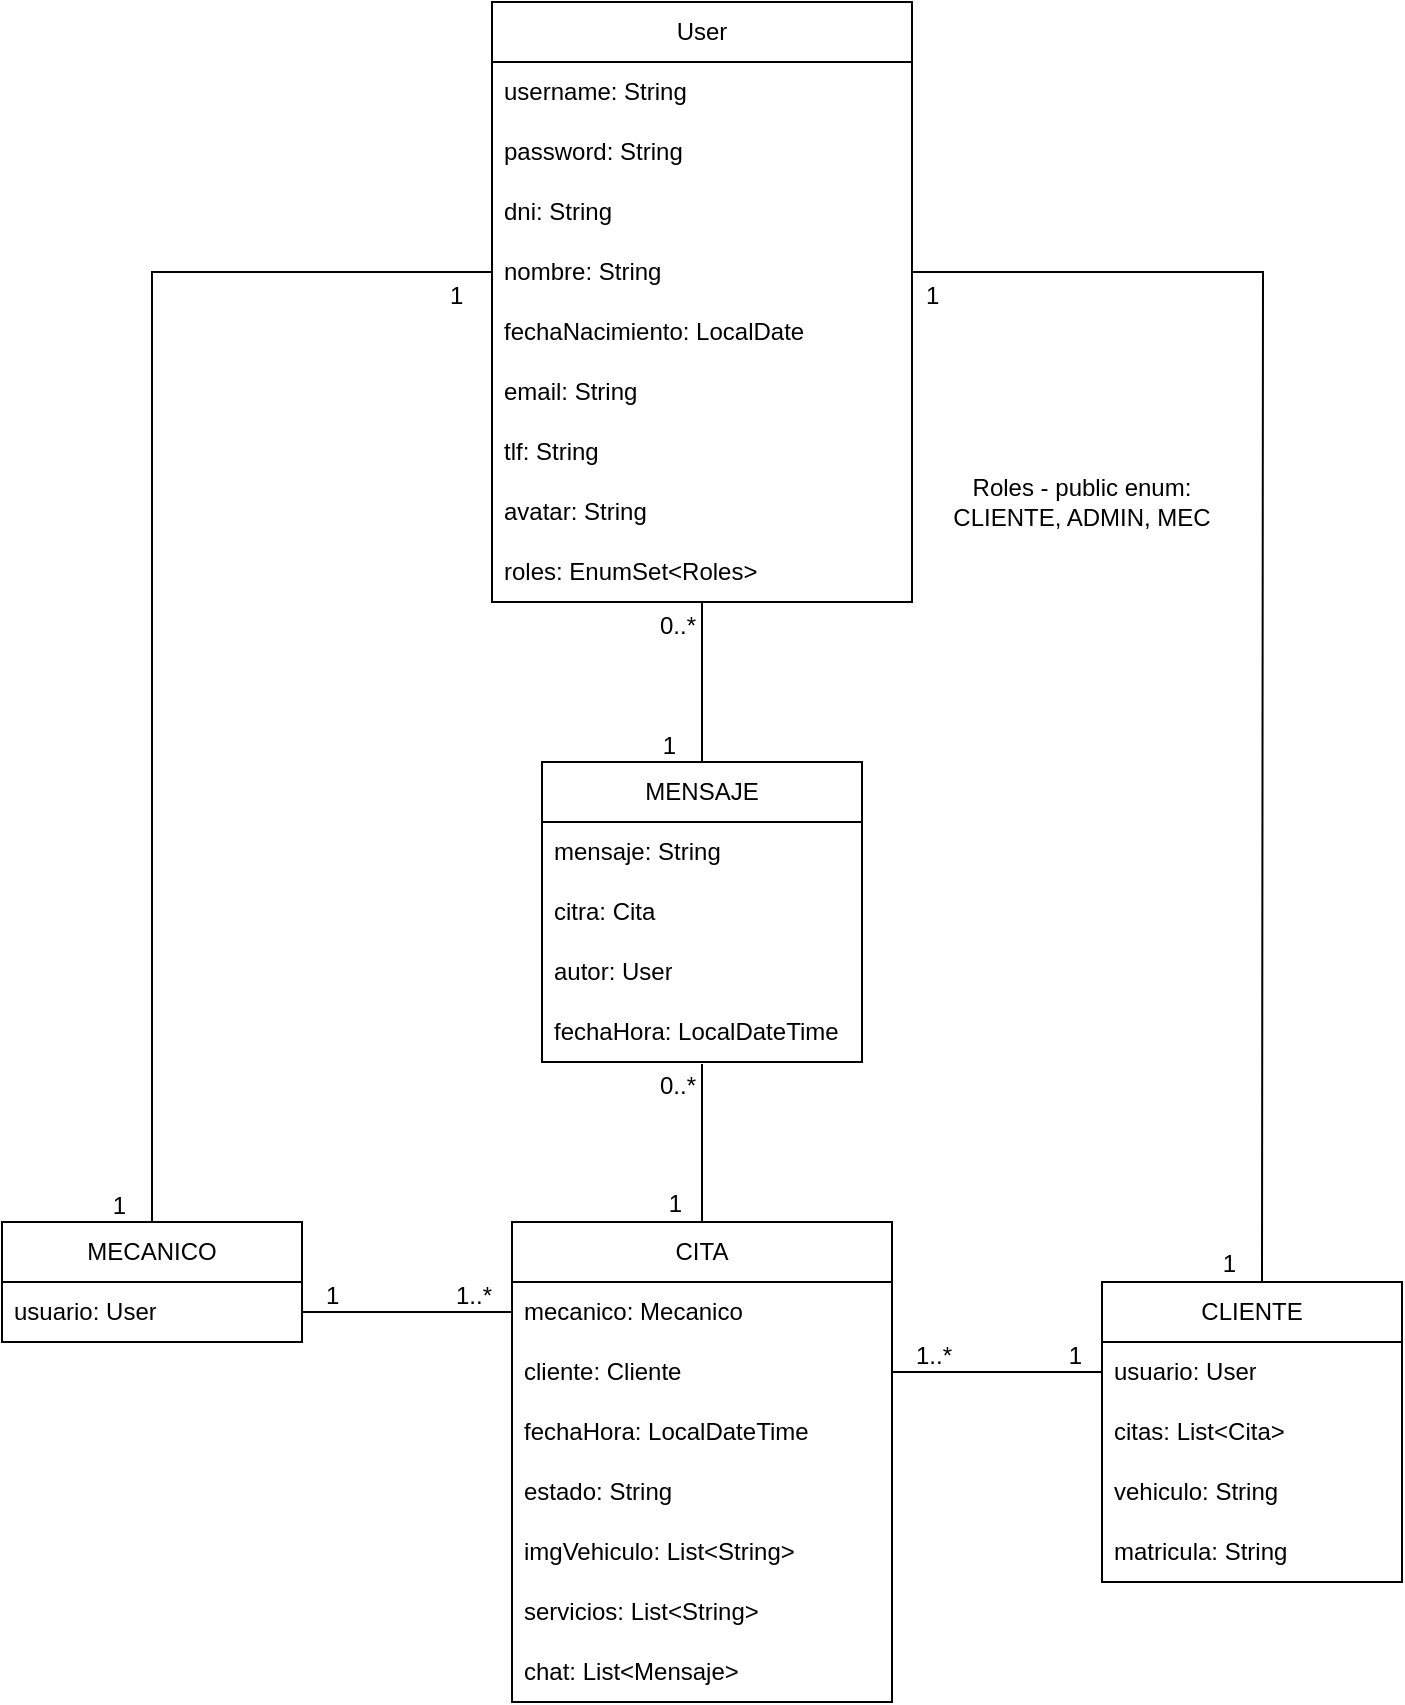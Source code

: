 <mxfile version="20.8.19" type="device"><diagram name="Página-1" id="-y81_2wt6zuWN6OEfqJj"><mxGraphModel dx="2074" dy="2285" grid="1" gridSize="10" guides="1" tooltips="1" connect="1" arrows="1" fold="1" page="1" pageScale="1" pageWidth="827" pageHeight="1169" math="0" shadow="0"><root><mxCell id="0"/><mxCell id="1" parent="0"/><mxCell id="NmLjBCF2BtD-vYW53nOs-9" value="CITA" style="swimlane;fontStyle=0;childLayout=stackLayout;horizontal=1;startSize=30;horizontalStack=0;resizeParent=1;resizeParentMax=0;resizeLast=0;collapsible=1;marginBottom=0;whiteSpace=wrap;html=1;" parent="1" vertex="1"><mxGeometry x="295" y="120" width="190" height="240" as="geometry"/></mxCell><mxCell id="NmLjBCF2BtD-vYW53nOs-10" value="mecanico: Mecanico" style="text;strokeColor=none;fillColor=none;align=left;verticalAlign=middle;spacingLeft=4;spacingRight=4;overflow=hidden;points=[[0,0.5],[1,0.5]];portConstraint=eastwest;rotatable=0;whiteSpace=wrap;html=1;" parent="NmLjBCF2BtD-vYW53nOs-9" vertex="1"><mxGeometry y="30" width="190" height="30" as="geometry"/></mxCell><mxCell id="NmLjBCF2BtD-vYW53nOs-11" value="cliente: Cliente" style="text;strokeColor=none;fillColor=none;align=left;verticalAlign=middle;spacingLeft=4;spacingRight=4;overflow=hidden;points=[[0,0.5],[1,0.5]];portConstraint=eastwest;rotatable=0;whiteSpace=wrap;html=1;" parent="NmLjBCF2BtD-vYW53nOs-9" vertex="1"><mxGeometry y="60" width="190" height="30" as="geometry"/></mxCell><mxCell id="NmLjBCF2BtD-vYW53nOs-12" value="fechaHora: LocalDateTime" style="text;strokeColor=none;fillColor=none;align=left;verticalAlign=middle;spacingLeft=4;spacingRight=4;overflow=hidden;points=[[0,0.5],[1,0.5]];portConstraint=eastwest;rotatable=0;whiteSpace=wrap;html=1;" parent="NmLjBCF2BtD-vYW53nOs-9" vertex="1"><mxGeometry y="90" width="190" height="30" as="geometry"/></mxCell><mxCell id="uPhhhP_9xO2Fcjjc44AE-10" value="estado: String" style="text;strokeColor=none;fillColor=none;align=left;verticalAlign=middle;spacingLeft=4;spacingRight=4;overflow=hidden;points=[[0,0.5],[1,0.5]];portConstraint=eastwest;rotatable=0;whiteSpace=wrap;html=1;" parent="NmLjBCF2BtD-vYW53nOs-9" vertex="1"><mxGeometry y="120" width="190" height="30" as="geometry"/></mxCell><mxCell id="NmLjBCF2BtD-vYW53nOs-13" value="imgVehiculo: List&amp;lt;String&amp;gt;" style="text;strokeColor=none;fillColor=none;align=left;verticalAlign=middle;spacingLeft=4;spacingRight=4;overflow=hidden;points=[[0,0.5],[1,0.5]];portConstraint=eastwest;rotatable=0;whiteSpace=wrap;html=1;" parent="NmLjBCF2BtD-vYW53nOs-9" vertex="1"><mxGeometry y="150" width="190" height="30" as="geometry"/></mxCell><mxCell id="NmLjBCF2BtD-vYW53nOs-15" value="servicios: List&amp;lt;String&amp;gt;" style="text;strokeColor=none;fillColor=none;align=left;verticalAlign=middle;spacingLeft=4;spacingRight=4;overflow=hidden;points=[[0,0.5],[1,0.5]];portConstraint=eastwest;rotatable=0;whiteSpace=wrap;html=1;" parent="NmLjBCF2BtD-vYW53nOs-9" vertex="1"><mxGeometry y="180" width="190" height="30" as="geometry"/></mxCell><mxCell id="NmLjBCF2BtD-vYW53nOs-42" value="chat: List&amp;lt;Mensaje&amp;gt;" style="text;strokeColor=none;fillColor=none;align=left;verticalAlign=middle;spacingLeft=4;spacingRight=4;overflow=hidden;points=[[0,0.5],[1,0.5]];portConstraint=eastwest;rotatable=0;whiteSpace=wrap;html=1;" parent="NmLjBCF2BtD-vYW53nOs-9" vertex="1"><mxGeometry y="210" width="190" height="30" as="geometry"/></mxCell><mxCell id="NmLjBCF2BtD-vYW53nOs-22" value="CLIENTE" style="swimlane;fontStyle=0;childLayout=stackLayout;horizontal=1;startSize=30;horizontalStack=0;resizeParent=1;resizeParentMax=0;resizeLast=0;collapsible=1;marginBottom=0;whiteSpace=wrap;html=1;" parent="1" vertex="1"><mxGeometry x="590" y="150" width="150" height="150" as="geometry"/></mxCell><mxCell id="DqBLoDZIi0lSNXjKFi4r-16" value="usuario: User" style="text;strokeColor=none;fillColor=none;align=left;verticalAlign=middle;spacingLeft=4;spacingRight=4;overflow=hidden;points=[[0,0.5],[1,0.5]];portConstraint=eastwest;rotatable=0;whiteSpace=wrap;html=1;" parent="NmLjBCF2BtD-vYW53nOs-22" vertex="1"><mxGeometry y="30" width="150" height="30" as="geometry"/></mxCell><mxCell id="NmLjBCF2BtD-vYW53nOs-30" value="citas: List&amp;lt;Cita&amp;gt;" style="text;strokeColor=none;fillColor=none;align=left;verticalAlign=middle;spacingLeft=4;spacingRight=4;overflow=hidden;points=[[0,0.5],[1,0.5]];portConstraint=eastwest;rotatable=0;whiteSpace=wrap;html=1;" parent="NmLjBCF2BtD-vYW53nOs-22" vertex="1"><mxGeometry y="60" width="150" height="30" as="geometry"/></mxCell><mxCell id="NmLjBCF2BtD-vYW53nOs-31" value="vehiculo: String" style="text;strokeColor=none;fillColor=none;align=left;verticalAlign=middle;spacingLeft=4;spacingRight=4;overflow=hidden;points=[[0,0.5],[1,0.5]];portConstraint=eastwest;rotatable=0;whiteSpace=wrap;html=1;" parent="NmLjBCF2BtD-vYW53nOs-22" vertex="1"><mxGeometry y="90" width="150" height="30" as="geometry"/></mxCell><mxCell id="NmLjBCF2BtD-vYW53nOs-33" value="matricula: String" style="text;strokeColor=none;fillColor=none;align=left;verticalAlign=middle;spacingLeft=4;spacingRight=4;overflow=hidden;points=[[0,0.5],[1,0.5]];portConstraint=eastwest;rotatable=0;whiteSpace=wrap;html=1;" parent="NmLjBCF2BtD-vYW53nOs-22" vertex="1"><mxGeometry y="120" width="150" height="30" as="geometry"/></mxCell><mxCell id="NmLjBCF2BtD-vYW53nOs-35" value="" style="endArrow=none;html=1;rounded=0;" parent="1" source="DqBLoDZIi0lSNXjKFi4r-12" target="NmLjBCF2BtD-vYW53nOs-10" edge="1"><mxGeometry relative="1" as="geometry"><mxPoint x="190" y="186.818" as="sourcePoint"/><mxPoint x="330" y="340" as="targetPoint"/></mxGeometry></mxCell><mxCell id="NmLjBCF2BtD-vYW53nOs-36" value="1" style="resizable=0;html=1;align=left;verticalAlign=bottom;" parent="NmLjBCF2BtD-vYW53nOs-35" connectable="0" vertex="1"><mxGeometry x="-1" relative="1" as="geometry"><mxPoint x="10" as="offset"/></mxGeometry></mxCell><mxCell id="NmLjBCF2BtD-vYW53nOs-37" value="1..*" style="resizable=0;html=1;align=right;verticalAlign=bottom;" parent="NmLjBCF2BtD-vYW53nOs-35" connectable="0" vertex="1"><mxGeometry x="1" relative="1" as="geometry"><mxPoint x="-10" as="offset"/></mxGeometry></mxCell><mxCell id="NmLjBCF2BtD-vYW53nOs-38" value="" style="endArrow=none;html=1;rounded=0;exitX=1;exitY=0.5;exitDx=0;exitDy=0;" parent="1" source="NmLjBCF2BtD-vYW53nOs-11" target="DqBLoDZIi0lSNXjKFi4r-16" edge="1"><mxGeometry relative="1" as="geometry"><mxPoint x="470" y="200" as="sourcePoint"/><mxPoint x="590" y="165" as="targetPoint"/></mxGeometry></mxCell><mxCell id="NmLjBCF2BtD-vYW53nOs-39" value="1..*" style="resizable=0;html=1;align=left;verticalAlign=bottom;" parent="NmLjBCF2BtD-vYW53nOs-38" connectable="0" vertex="1"><mxGeometry x="-1" relative="1" as="geometry"><mxPoint x="10" as="offset"/></mxGeometry></mxCell><mxCell id="NmLjBCF2BtD-vYW53nOs-40" value="1" style="resizable=0;html=1;align=right;verticalAlign=bottom;" parent="NmLjBCF2BtD-vYW53nOs-38" connectable="0" vertex="1"><mxGeometry x="1" relative="1" as="geometry"><mxPoint x="-10" as="offset"/></mxGeometry></mxCell><mxCell id="uPhhhP_9xO2Fcjjc44AE-1" value="User" style="swimlane;fontStyle=0;childLayout=stackLayout;horizontal=1;startSize=30;horizontalStack=0;resizeParent=1;resizeParentMax=0;resizeLast=0;collapsible=1;marginBottom=0;whiteSpace=wrap;html=1;" parent="1" vertex="1"><mxGeometry x="285" y="-490" width="210" height="300" as="geometry"/></mxCell><mxCell id="uPhhhP_9xO2Fcjjc44AE-2" value="username: String" style="text;strokeColor=none;fillColor=none;align=left;verticalAlign=middle;spacingLeft=4;spacingRight=4;overflow=hidden;points=[[0,0.5],[1,0.5]];portConstraint=eastwest;rotatable=0;whiteSpace=wrap;html=1;" parent="uPhhhP_9xO2Fcjjc44AE-1" vertex="1"><mxGeometry y="30" width="210" height="30" as="geometry"/></mxCell><mxCell id="uPhhhP_9xO2Fcjjc44AE-3" value="password: String" style="text;strokeColor=none;fillColor=none;align=left;verticalAlign=middle;spacingLeft=4;spacingRight=4;overflow=hidden;points=[[0,0.5],[1,0.5]];portConstraint=eastwest;rotatable=0;whiteSpace=wrap;html=1;" parent="uPhhhP_9xO2Fcjjc44AE-1" vertex="1"><mxGeometry y="60" width="210" height="30" as="geometry"/></mxCell><mxCell id="DqBLoDZIi0lSNXjKFi4r-1" value="dni: String" style="text;strokeColor=none;fillColor=none;align=left;verticalAlign=middle;spacingLeft=4;spacingRight=4;overflow=hidden;points=[[0,0.5],[1,0.5]];portConstraint=eastwest;rotatable=0;whiteSpace=wrap;html=1;" parent="uPhhhP_9xO2Fcjjc44AE-1" vertex="1"><mxGeometry y="90" width="210" height="30" as="geometry"/></mxCell><mxCell id="DqBLoDZIi0lSNXjKFi4r-2" value="nombre: String" style="text;strokeColor=none;fillColor=none;align=left;verticalAlign=middle;spacingLeft=4;spacingRight=4;overflow=hidden;points=[[0,0.5],[1,0.5]];portConstraint=eastwest;rotatable=0;whiteSpace=wrap;html=1;" parent="uPhhhP_9xO2Fcjjc44AE-1" vertex="1"><mxGeometry y="120" width="210" height="30" as="geometry"/></mxCell><mxCell id="DqBLoDZIi0lSNXjKFi4r-3" value="fechaNacimiento: LocalDate" style="text;strokeColor=none;fillColor=none;align=left;verticalAlign=middle;spacingLeft=4;spacingRight=4;overflow=hidden;points=[[0,0.5],[1,0.5]];portConstraint=eastwest;rotatable=0;whiteSpace=wrap;html=1;" parent="uPhhhP_9xO2Fcjjc44AE-1" vertex="1"><mxGeometry y="150" width="210" height="30" as="geometry"/></mxCell><mxCell id="DqBLoDZIi0lSNXjKFi4r-4" value="email: String" style="text;strokeColor=none;fillColor=none;align=left;verticalAlign=middle;spacingLeft=4;spacingRight=4;overflow=hidden;points=[[0,0.5],[1,0.5]];portConstraint=eastwest;rotatable=0;whiteSpace=wrap;html=1;" parent="uPhhhP_9xO2Fcjjc44AE-1" vertex="1"><mxGeometry y="180" width="210" height="30" as="geometry"/></mxCell><mxCell id="DqBLoDZIi0lSNXjKFi4r-5" value="tlf: String" style="text;strokeColor=none;fillColor=none;align=left;verticalAlign=middle;spacingLeft=4;spacingRight=4;overflow=hidden;points=[[0,0.5],[1,0.5]];portConstraint=eastwest;rotatable=0;whiteSpace=wrap;html=1;" parent="uPhhhP_9xO2Fcjjc44AE-1" vertex="1"><mxGeometry y="210" width="210" height="30" as="geometry"/></mxCell><mxCell id="DqBLoDZIi0lSNXjKFi4r-6" value="avatar: String" style="text;strokeColor=none;fillColor=none;align=left;verticalAlign=middle;spacingLeft=4;spacingRight=4;overflow=hidden;points=[[0,0.5],[1,0.5]];portConstraint=eastwest;rotatable=0;whiteSpace=wrap;html=1;" parent="uPhhhP_9xO2Fcjjc44AE-1" vertex="1"><mxGeometry y="240" width="210" height="30" as="geometry"/></mxCell><mxCell id="uPhhhP_9xO2Fcjjc44AE-4" value="roles: EnumSet&amp;lt;Roles&amp;gt;" style="text;strokeColor=none;fillColor=none;align=left;verticalAlign=middle;spacingLeft=4;spacingRight=4;overflow=hidden;points=[[0,0.5],[1,0.5]];portConstraint=eastwest;rotatable=0;whiteSpace=wrap;html=1;" parent="uPhhhP_9xO2Fcjjc44AE-1" vertex="1"><mxGeometry y="270" width="210" height="30" as="geometry"/></mxCell><mxCell id="uPhhhP_9xO2Fcjjc44AE-9" value="Roles -&amp;nbsp;public enum: CLIENTE, ADMIN, MEC" style="text;html=1;strokeColor=none;fillColor=none;align=center;verticalAlign=middle;whiteSpace=wrap;rounded=0;" parent="1" vertex="1"><mxGeometry x="510" y="-270" width="140" height="60" as="geometry"/></mxCell><mxCell id="DqBLoDZIi0lSNXjKFi4r-10" value="MECANICO" style="swimlane;fontStyle=0;childLayout=stackLayout;horizontal=1;startSize=30;horizontalStack=0;resizeParent=1;resizeParentMax=0;resizeLast=0;collapsible=1;marginBottom=0;whiteSpace=wrap;html=1;" parent="1" vertex="1"><mxGeometry x="40" y="120" width="150" height="60" as="geometry"/></mxCell><mxCell id="DqBLoDZIi0lSNXjKFi4r-12" value="usuario: User" style="text;strokeColor=none;fillColor=none;align=left;verticalAlign=middle;spacingLeft=4;spacingRight=4;overflow=hidden;points=[[0,0.5],[1,0.5]];portConstraint=eastwest;rotatable=0;whiteSpace=wrap;html=1;" parent="DqBLoDZIi0lSNXjKFi4r-10" vertex="1"><mxGeometry y="30" width="150" height="30" as="geometry"/></mxCell><mxCell id="DqBLoDZIi0lSNXjKFi4r-18" value="MENSAJE" style="swimlane;fontStyle=0;childLayout=stackLayout;horizontal=1;startSize=30;horizontalStack=0;resizeParent=1;resizeParentMax=0;resizeLast=0;collapsible=1;marginBottom=0;whiteSpace=wrap;html=1;" parent="1" vertex="1"><mxGeometry x="310" y="-110" width="160" height="150" as="geometry"/></mxCell><mxCell id="DqBLoDZIi0lSNXjKFi4r-20" value="mensaje: String" style="text;strokeColor=none;fillColor=none;align=left;verticalAlign=middle;spacingLeft=4;spacingRight=4;overflow=hidden;points=[[0,0.5],[1,0.5]];portConstraint=eastwest;rotatable=0;whiteSpace=wrap;html=1;" parent="DqBLoDZIi0lSNXjKFi4r-18" vertex="1"><mxGeometry y="30" width="160" height="30" as="geometry"/></mxCell><mxCell id="DqBLoDZIi0lSNXjKFi4r-23" value="citra: Cita" style="text;strokeColor=none;fillColor=none;align=left;verticalAlign=middle;spacingLeft=4;spacingRight=4;overflow=hidden;points=[[0,0.5],[1,0.5]];portConstraint=eastwest;rotatable=0;whiteSpace=wrap;html=1;" parent="DqBLoDZIi0lSNXjKFi4r-18" vertex="1"><mxGeometry y="60" width="160" height="30" as="geometry"/></mxCell><mxCell id="DqBLoDZIi0lSNXjKFi4r-21" value="autor: User" style="text;strokeColor=none;fillColor=none;align=left;verticalAlign=middle;spacingLeft=4;spacingRight=4;overflow=hidden;points=[[0,0.5],[1,0.5]];portConstraint=eastwest;rotatable=0;whiteSpace=wrap;html=1;" parent="DqBLoDZIi0lSNXjKFi4r-18" vertex="1"><mxGeometry y="90" width="160" height="30" as="geometry"/></mxCell><mxCell id="DqBLoDZIi0lSNXjKFi4r-22" value="fechaHora: LocalDateTime" style="text;strokeColor=none;fillColor=none;align=left;verticalAlign=middle;spacingLeft=4;spacingRight=4;overflow=hidden;points=[[0,0.5],[1,0.5]];portConstraint=eastwest;rotatable=0;whiteSpace=wrap;html=1;" parent="DqBLoDZIi0lSNXjKFi4r-18" vertex="1"><mxGeometry y="120" width="160" height="30" as="geometry"/></mxCell><mxCell id="DqBLoDZIi0lSNXjKFi4r-24" value="" style="endArrow=none;html=1;rounded=0;entryX=0.5;entryY=0;entryDx=0;entryDy=0;" parent="1" target="DqBLoDZIi0lSNXjKFi4r-18" edge="1"><mxGeometry relative="1" as="geometry"><mxPoint x="390" y="-190" as="sourcePoint"/><mxPoint x="383" y="-120" as="targetPoint"/></mxGeometry></mxCell><mxCell id="DqBLoDZIi0lSNXjKFi4r-25" value="0..*" style="resizable=0;html=1;align=left;verticalAlign=bottom;" parent="DqBLoDZIi0lSNXjKFi4r-24" connectable="0" vertex="1"><mxGeometry x="-1" relative="1" as="geometry"><mxPoint x="-23" y="20" as="offset"/></mxGeometry></mxCell><mxCell id="DqBLoDZIi0lSNXjKFi4r-26" value="1" style="resizable=0;html=1;align=right;verticalAlign=bottom;" parent="DqBLoDZIi0lSNXjKFi4r-24" connectable="0" vertex="1"><mxGeometry x="1" relative="1" as="geometry"><mxPoint x="-13" as="offset"/></mxGeometry></mxCell><mxCell id="DqBLoDZIi0lSNXjKFi4r-27" value="" style="endArrow=none;html=1;rounded=0;exitX=0.5;exitY=1.033;exitDx=0;exitDy=0;exitPerimeter=0;" parent="1" edge="1" source="DqBLoDZIi0lSNXjKFi4r-22"><mxGeometry relative="1" as="geometry"><mxPoint x="389.5" y="60" as="sourcePoint"/><mxPoint x="390" y="120" as="targetPoint"/></mxGeometry></mxCell><mxCell id="DqBLoDZIi0lSNXjKFi4r-28" value="0..*" style="resizable=0;html=1;align=left;verticalAlign=bottom;" parent="DqBLoDZIi0lSNXjKFi4r-27" connectable="0" vertex="1"><mxGeometry x="-1" relative="1" as="geometry"><mxPoint x="-23" y="20" as="offset"/></mxGeometry></mxCell><mxCell id="DqBLoDZIi0lSNXjKFi4r-29" value="1" style="resizable=0;html=1;align=right;verticalAlign=bottom;" parent="DqBLoDZIi0lSNXjKFi4r-27" connectable="0" vertex="1"><mxGeometry x="1" relative="1" as="geometry"><mxPoint x="-10" as="offset"/></mxGeometry></mxCell><mxCell id="H0_pUk1VzHbBVtUmQt4I-1" value="" style="endArrow=none;html=1;rounded=0;exitX=0;exitY=0.5;exitDx=0;exitDy=0;" parent="1" source="DqBLoDZIi0lSNXjKFi4r-2" edge="1"><mxGeometry relative="1" as="geometry"><mxPoint x="115" y="-360" as="sourcePoint"/><mxPoint x="115" y="120" as="targetPoint"/><Array as="points"><mxPoint x="115" y="-355"/></Array></mxGeometry></mxCell><mxCell id="H0_pUk1VzHbBVtUmQt4I-2" value="1" style="resizable=0;html=1;align=left;verticalAlign=bottom;" parent="H0_pUk1VzHbBVtUmQt4I-1" connectable="0" vertex="1"><mxGeometry x="-1" relative="1" as="geometry"><mxPoint x="-23" y="20" as="offset"/></mxGeometry></mxCell><mxCell id="H0_pUk1VzHbBVtUmQt4I-3" value="1" style="resizable=0;html=1;align=right;verticalAlign=bottom;" parent="H0_pUk1VzHbBVtUmQt4I-1" connectable="0" vertex="1"><mxGeometry x="1" relative="1" as="geometry"><mxPoint x="-13" as="offset"/></mxGeometry></mxCell><mxCell id="H0_pUk1VzHbBVtUmQt4I-4" value="" style="endArrow=none;html=1;rounded=0;entryX=0.5;entryY=0;entryDx=0;entryDy=0;exitX=1;exitY=0.5;exitDx=0;exitDy=0;" parent="1" source="DqBLoDZIi0lSNXjKFi4r-2" edge="1"><mxGeometry relative="1" as="geometry"><mxPoint x="840.5" y="-355" as="sourcePoint"/><mxPoint x="670" y="150" as="targetPoint"/><Array as="points"><mxPoint x="670.5" y="-355"/></Array></mxGeometry></mxCell><mxCell id="H0_pUk1VzHbBVtUmQt4I-5" value="1" style="resizable=0;html=1;align=left;verticalAlign=bottom;" parent="H0_pUk1VzHbBVtUmQt4I-4" connectable="0" vertex="1"><mxGeometry x="-1" relative="1" as="geometry"><mxPoint x="5" y="20" as="offset"/></mxGeometry></mxCell><mxCell id="H0_pUk1VzHbBVtUmQt4I-6" value="1" style="resizable=0;html=1;align=right;verticalAlign=bottom;" parent="H0_pUk1VzHbBVtUmQt4I-4" connectable="0" vertex="1"><mxGeometry x="1" relative="1" as="geometry"><mxPoint x="-13" as="offset"/></mxGeometry></mxCell></root></mxGraphModel></diagram></mxfile>
